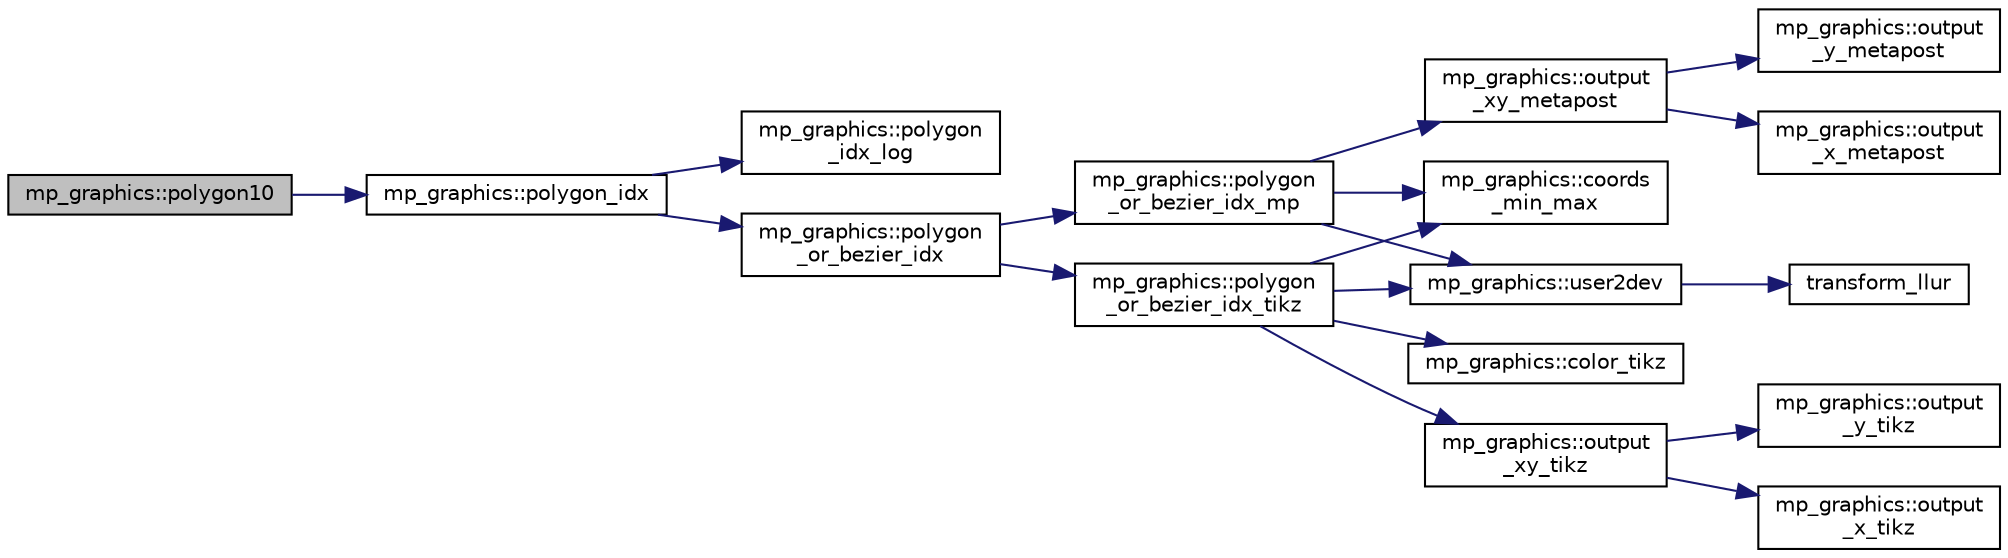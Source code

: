 digraph "mp_graphics::polygon10"
{
  edge [fontname="Helvetica",fontsize="10",labelfontname="Helvetica",labelfontsize="10"];
  node [fontname="Helvetica",fontsize="10",shape=record];
  rankdir="LR";
  Node5303 [label="mp_graphics::polygon10",height=0.2,width=0.4,color="black", fillcolor="grey75", style="filled", fontcolor="black"];
  Node5303 -> Node5304 [color="midnightblue",fontsize="10",style="solid",fontname="Helvetica"];
  Node5304 [label="mp_graphics::polygon_idx",height=0.2,width=0.4,color="black", fillcolor="white", style="filled",URL="$da/d2c/classmp__graphics.html#a60729a478cad572ccb9df00b0f5988df"];
  Node5304 -> Node5305 [color="midnightblue",fontsize="10",style="solid",fontname="Helvetica"];
  Node5305 [label="mp_graphics::polygon\l_idx_log",height=0.2,width=0.4,color="black", fillcolor="white", style="filled",URL="$da/d2c/classmp__graphics.html#aef990b1a5e84f4781ff613ce48fafe83"];
  Node5304 -> Node5306 [color="midnightblue",fontsize="10",style="solid",fontname="Helvetica"];
  Node5306 [label="mp_graphics::polygon\l_or_bezier_idx",height=0.2,width=0.4,color="black", fillcolor="white", style="filled",URL="$da/d2c/classmp__graphics.html#ac67f20507b7b4f592e9ed90aaa1f472a"];
  Node5306 -> Node5307 [color="midnightblue",fontsize="10",style="solid",fontname="Helvetica"];
  Node5307 [label="mp_graphics::polygon\l_or_bezier_idx_mp",height=0.2,width=0.4,color="black", fillcolor="white", style="filled",URL="$da/d2c/classmp__graphics.html#ac1c736f6c02abd6df696eb949c3513ac"];
  Node5307 -> Node5308 [color="midnightblue",fontsize="10",style="solid",fontname="Helvetica"];
  Node5308 [label="mp_graphics::coords\l_min_max",height=0.2,width=0.4,color="black", fillcolor="white", style="filled",URL="$da/d2c/classmp__graphics.html#afa0af74da2afd1d00b2eeb5e25b4f596"];
  Node5307 -> Node5309 [color="midnightblue",fontsize="10",style="solid",fontname="Helvetica"];
  Node5309 [label="mp_graphics::user2dev",height=0.2,width=0.4,color="black", fillcolor="white", style="filled",URL="$da/d2c/classmp__graphics.html#af087f5f4b08c72f67f5e35cc312070fb"];
  Node5309 -> Node5310 [color="midnightblue",fontsize="10",style="solid",fontname="Helvetica"];
  Node5310 [label="transform_llur",height=0.2,width=0.4,color="black", fillcolor="white", style="filled",URL="$d9/d29/draw_8_c.html#af38b139f64e19404b9a944c7188d4aff"];
  Node5307 -> Node5311 [color="midnightblue",fontsize="10",style="solid",fontname="Helvetica"];
  Node5311 [label="mp_graphics::output\l_xy_metapost",height=0.2,width=0.4,color="black", fillcolor="white", style="filled",URL="$da/d2c/classmp__graphics.html#a564e7d2700489eed72ea865b3acc14db"];
  Node5311 -> Node5312 [color="midnightblue",fontsize="10",style="solid",fontname="Helvetica"];
  Node5312 [label="mp_graphics::output\l_x_metapost",height=0.2,width=0.4,color="black", fillcolor="white", style="filled",URL="$da/d2c/classmp__graphics.html#aee38beb59e940946cbb575cde90b9cfe"];
  Node5311 -> Node5313 [color="midnightblue",fontsize="10",style="solid",fontname="Helvetica"];
  Node5313 [label="mp_graphics::output\l_y_metapost",height=0.2,width=0.4,color="black", fillcolor="white", style="filled",URL="$da/d2c/classmp__graphics.html#a41c9d8463dc57fa97bb9a1e0577980b6"];
  Node5306 -> Node5314 [color="midnightblue",fontsize="10",style="solid",fontname="Helvetica"];
  Node5314 [label="mp_graphics::polygon\l_or_bezier_idx_tikz",height=0.2,width=0.4,color="black", fillcolor="white", style="filled",URL="$da/d2c/classmp__graphics.html#ae266ecef91f4cd8a6fd4054b17354370"];
  Node5314 -> Node5315 [color="midnightblue",fontsize="10",style="solid",fontname="Helvetica"];
  Node5315 [label="mp_graphics::color_tikz",height=0.2,width=0.4,color="black", fillcolor="white", style="filled",URL="$da/d2c/classmp__graphics.html#a55d0835caab08eaf3e409096bbb91d63"];
  Node5314 -> Node5308 [color="midnightblue",fontsize="10",style="solid",fontname="Helvetica"];
  Node5314 -> Node5309 [color="midnightblue",fontsize="10",style="solid",fontname="Helvetica"];
  Node5314 -> Node5316 [color="midnightblue",fontsize="10",style="solid",fontname="Helvetica"];
  Node5316 [label="mp_graphics::output\l_xy_tikz",height=0.2,width=0.4,color="black", fillcolor="white", style="filled",URL="$da/d2c/classmp__graphics.html#a640800bc67fec9ed441b27c71461e9c6"];
  Node5316 -> Node5317 [color="midnightblue",fontsize="10",style="solid",fontname="Helvetica"];
  Node5317 [label="mp_graphics::output\l_x_tikz",height=0.2,width=0.4,color="black", fillcolor="white", style="filled",URL="$da/d2c/classmp__graphics.html#a311d4fb1c32d1eb0faeee055bb8badee"];
  Node5316 -> Node5318 [color="midnightblue",fontsize="10",style="solid",fontname="Helvetica"];
  Node5318 [label="mp_graphics::output\l_y_tikz",height=0.2,width=0.4,color="black", fillcolor="white", style="filled",URL="$da/d2c/classmp__graphics.html#a0d6bddb89b4c58c82aa124dd003dda08"];
}
